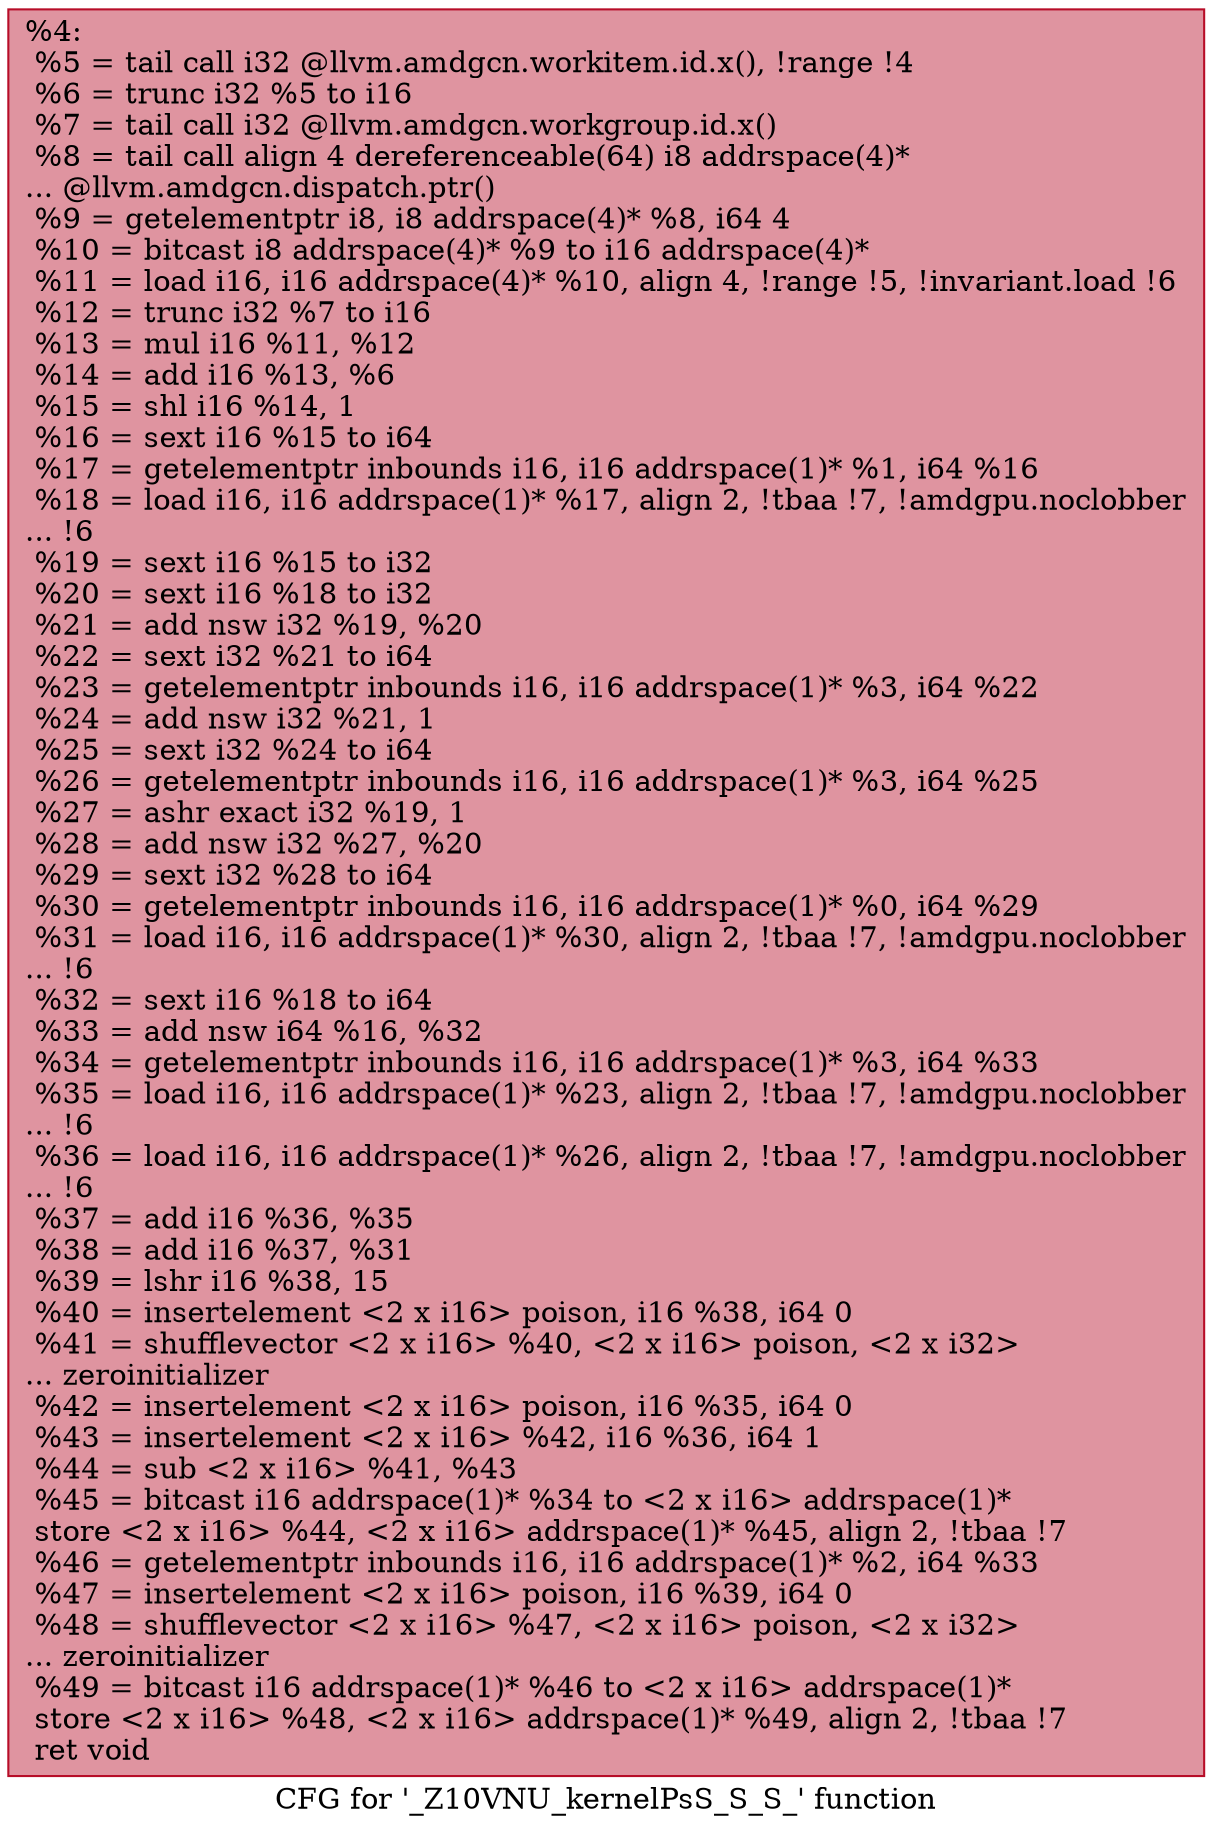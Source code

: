 digraph "CFG for '_Z10VNU_kernelPsS_S_S_' function" {
	label="CFG for '_Z10VNU_kernelPsS_S_S_' function";

	Node0x60825b0 [shape=record,color="#b70d28ff", style=filled, fillcolor="#b70d2870",label="{%4:\l  %5 = tail call i32 @llvm.amdgcn.workitem.id.x(), !range !4\l  %6 = trunc i32 %5 to i16\l  %7 = tail call i32 @llvm.amdgcn.workgroup.id.x()\l  %8 = tail call align 4 dereferenceable(64) i8 addrspace(4)*\l... @llvm.amdgcn.dispatch.ptr()\l  %9 = getelementptr i8, i8 addrspace(4)* %8, i64 4\l  %10 = bitcast i8 addrspace(4)* %9 to i16 addrspace(4)*\l  %11 = load i16, i16 addrspace(4)* %10, align 4, !range !5, !invariant.load !6\l  %12 = trunc i32 %7 to i16\l  %13 = mul i16 %11, %12\l  %14 = add i16 %13, %6\l  %15 = shl i16 %14, 1\l  %16 = sext i16 %15 to i64\l  %17 = getelementptr inbounds i16, i16 addrspace(1)* %1, i64 %16\l  %18 = load i16, i16 addrspace(1)* %17, align 2, !tbaa !7, !amdgpu.noclobber\l... !6\l  %19 = sext i16 %15 to i32\l  %20 = sext i16 %18 to i32\l  %21 = add nsw i32 %19, %20\l  %22 = sext i32 %21 to i64\l  %23 = getelementptr inbounds i16, i16 addrspace(1)* %3, i64 %22\l  %24 = add nsw i32 %21, 1\l  %25 = sext i32 %24 to i64\l  %26 = getelementptr inbounds i16, i16 addrspace(1)* %3, i64 %25\l  %27 = ashr exact i32 %19, 1\l  %28 = add nsw i32 %27, %20\l  %29 = sext i32 %28 to i64\l  %30 = getelementptr inbounds i16, i16 addrspace(1)* %0, i64 %29\l  %31 = load i16, i16 addrspace(1)* %30, align 2, !tbaa !7, !amdgpu.noclobber\l... !6\l  %32 = sext i16 %18 to i64\l  %33 = add nsw i64 %16, %32\l  %34 = getelementptr inbounds i16, i16 addrspace(1)* %3, i64 %33\l  %35 = load i16, i16 addrspace(1)* %23, align 2, !tbaa !7, !amdgpu.noclobber\l... !6\l  %36 = load i16, i16 addrspace(1)* %26, align 2, !tbaa !7, !amdgpu.noclobber\l... !6\l  %37 = add i16 %36, %35\l  %38 = add i16 %37, %31\l  %39 = lshr i16 %38, 15\l  %40 = insertelement \<2 x i16\> poison, i16 %38, i64 0\l  %41 = shufflevector \<2 x i16\> %40, \<2 x i16\> poison, \<2 x i32\>\l... zeroinitializer\l  %42 = insertelement \<2 x i16\> poison, i16 %35, i64 0\l  %43 = insertelement \<2 x i16\> %42, i16 %36, i64 1\l  %44 = sub \<2 x i16\> %41, %43\l  %45 = bitcast i16 addrspace(1)* %34 to \<2 x i16\> addrspace(1)*\l  store \<2 x i16\> %44, \<2 x i16\> addrspace(1)* %45, align 2, !tbaa !7\l  %46 = getelementptr inbounds i16, i16 addrspace(1)* %2, i64 %33\l  %47 = insertelement \<2 x i16\> poison, i16 %39, i64 0\l  %48 = shufflevector \<2 x i16\> %47, \<2 x i16\> poison, \<2 x i32\>\l... zeroinitializer\l  %49 = bitcast i16 addrspace(1)* %46 to \<2 x i16\> addrspace(1)*\l  store \<2 x i16\> %48, \<2 x i16\> addrspace(1)* %49, align 2, !tbaa !7\l  ret void\l}"];
}
